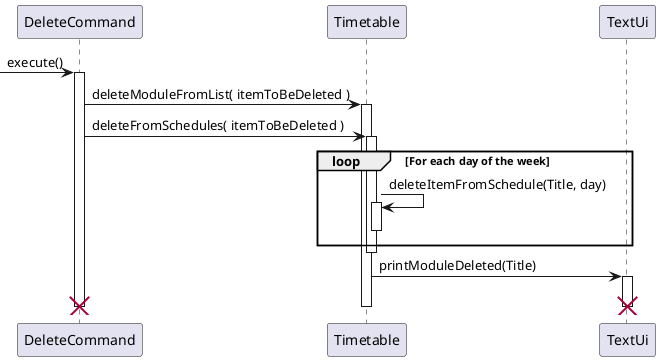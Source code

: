 @startuml
'https://plantuml.com/sequence-diagram

[-> DeleteCommand : execute()
activate DeleteCommand
DeleteCommand -> Timetable : deleteModuleFromList( itemToBeDeleted )
activate Timetable
DeleteCommand -> Timetable : deleteFromSchedules( itemToBeDeleted )
activate Timetable
    loop For each day of the week
    Timetable -> Timetable : deleteItemFromSchedule(Title, day)
    activate Timetable
       deactivate Timetable
    end
    deactivate Timetable
    Timetable->TextUi :printModuleDeleted(Title)
    activate TextUi
    deactivate TextUi
    destroy TextUi
deactivate Timetable
destroy DeleteCommand
@enduml